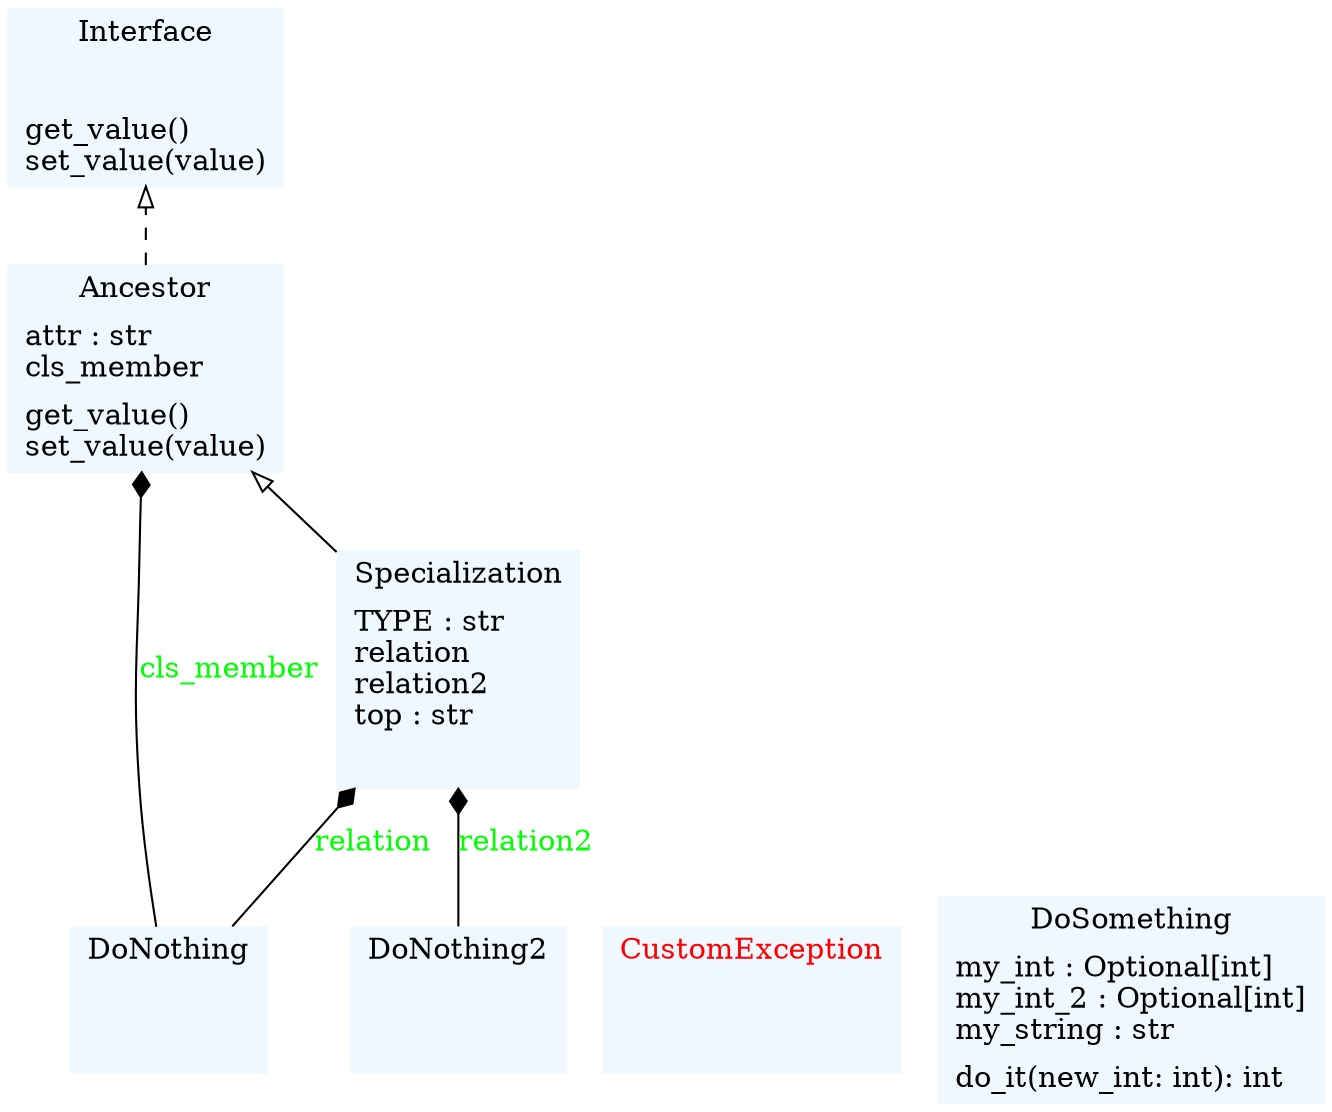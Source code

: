 digraph "classes_colorized" {
rankdir=BT
charset="utf-8"
"data.clientmodule_test.Ancestor" [color="aliceblue", fontcolor="black", label="{Ancestor|attr : str\lcls_member\l|get_value()\lset_value(value)\l}", shape="record", style="filled"];
"data.suppliermodule_test.CustomException" [color="aliceblue", fontcolor="red", label="{CustomException|\l|}", shape="record", style="filled"];
"data.suppliermodule_test.DoNothing" [color="aliceblue", fontcolor="black", label="{DoNothing|\l|}", shape="record", style="filled"];
"data.suppliermodule_test.DoNothing2" [color="aliceblue", fontcolor="black", label="{DoNothing2|\l|}", shape="record", style="filled"];
"data.suppliermodule_test.DoSomething" [color="aliceblue", fontcolor="black", label="{DoSomething|my_int : Optional[int]\lmy_int_2 : Optional[int]\lmy_string : str\l|do_it(new_int: int): int\l}", shape="record", style="filled"];
"data.suppliermodule_test.Interface" [color="aliceblue", fontcolor="black", label="{Interface|\l|get_value()\lset_value(value)\l}", shape="record", style="filled"];
"data.clientmodule_test.Specialization" [color="aliceblue", fontcolor="black", label="{Specialization|TYPE : str\lrelation\lrelation2\ltop : str\l|}", shape="record", style="filled"];
"data.clientmodule_test.Specialization" -> "data.clientmodule_test.Ancestor" [arrowhead="empty", arrowtail="none"];
"data.clientmodule_test.Ancestor" -> "data.suppliermodule_test.Interface" [arrowhead="empty", arrowtail="node", style="dashed"];
"data.suppliermodule_test.DoNothing" -> "data.clientmodule_test.Ancestor" [arrowhead="diamond", arrowtail="none", fontcolor="green", label="cls_member", style="solid"];
"data.suppliermodule_test.DoNothing" -> "data.clientmodule_test.Specialization" [arrowhead="diamond", arrowtail="none", fontcolor="green", label="relation", style="solid"];
"data.suppliermodule_test.DoNothing2" -> "data.clientmodule_test.Specialization" [arrowhead="diamond", arrowtail="none", fontcolor="green", label="relation2", style="solid"];
}
